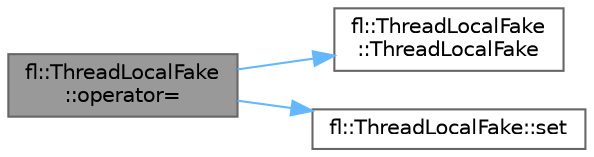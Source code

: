 digraph "fl::ThreadLocalFake::operator="
{
 // INTERACTIVE_SVG=YES
 // LATEX_PDF_SIZE
  bgcolor="transparent";
  edge [fontname=Helvetica,fontsize=10,labelfontname=Helvetica,labelfontsize=10];
  node [fontname=Helvetica,fontsize=10,shape=box,height=0.2,width=0.4];
  rankdir="LR";
  Node1 [id="Node000001",label="fl::ThreadLocalFake\l::operator=",height=0.2,width=0.4,color="gray40", fillcolor="grey60", style="filled", fontcolor="black",tooltip=" "];
  Node1 -> Node2 [id="edge1_Node000001_Node000002",color="steelblue1",style="solid",tooltip=" "];
  Node2 [id="Node000002",label="fl::ThreadLocalFake\l::ThreadLocalFake",height=0.2,width=0.4,color="grey40", fillcolor="white", style="filled",URL="$dd/dfc/classfl_1_1_thread_local_fake_a524c0e63221e3f93c7ab57dd499fd0b5.html#a524c0e63221e3f93c7ab57dd499fd0b5",tooltip=" "];
  Node1 -> Node3 [id="edge2_Node000001_Node000003",color="steelblue1",style="solid",tooltip=" "];
  Node3 [id="Node000003",label="fl::ThreadLocalFake::set",height=0.2,width=0.4,color="grey40", fillcolor="white", style="filled",URL="$dd/dfc/classfl_1_1_thread_local_fake_aaa60f91497013e0bffd5f5d3a2d3bf6a.html#aaa60f91497013e0bffd5f5d3a2d3bf6a",tooltip=" "];
}
